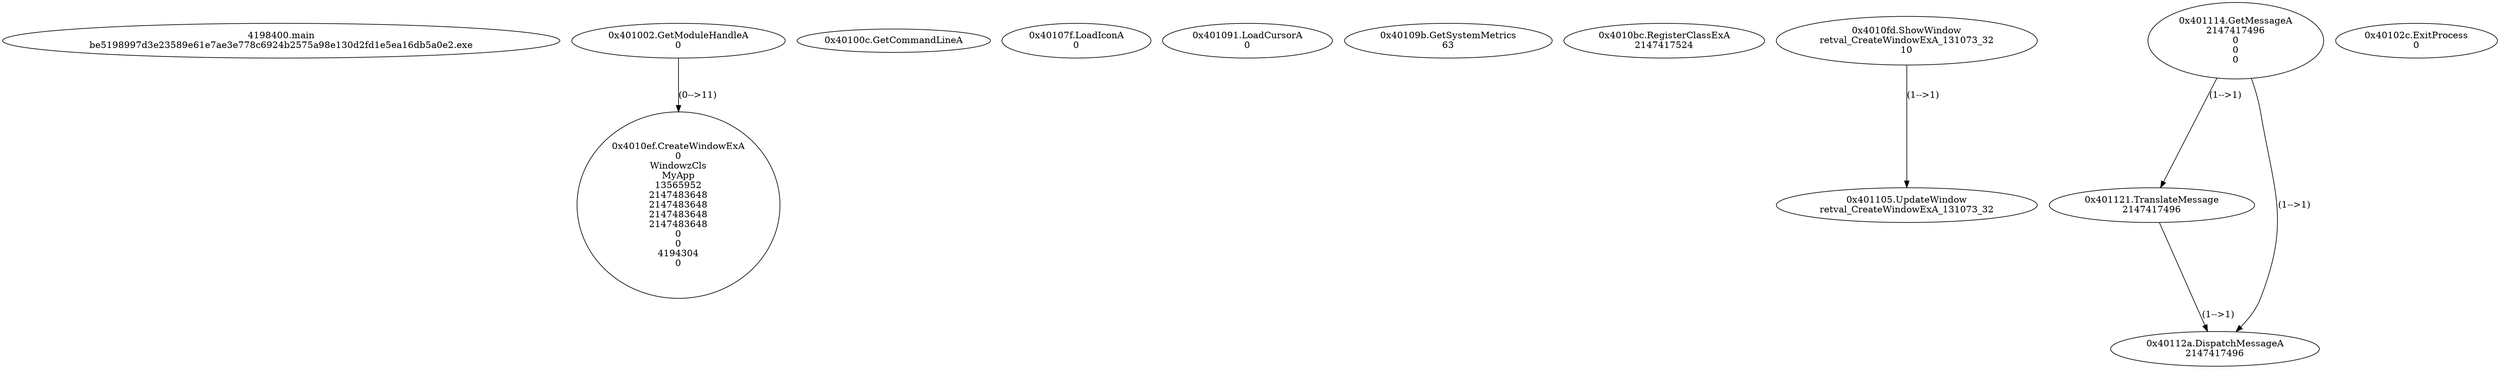 // Global SCDG with merge call
digraph {
	0 [label="4198400.main
be5198997d3e23589e61e7ae3e778c6924b2575a98e130d2fd1e5ea16db5a0e2.exe"]
	1 [label="0x401002.GetModuleHandleA
0"]
	2 [label="0x40100c.GetCommandLineA
"]
	3 [label="0x40107f.LoadIconA
0
"]
	4 [label="0x401091.LoadCursorA
0
"]
	5 [label="0x40109b.GetSystemMetrics
63"]
	6 [label="0x4010bc.RegisterClassExA
2147417524"]
	7 [label="0x4010ef.CreateWindowExA
0
WindowzCls
MyApp
13565952
2147483648
2147483648
2147483648
2147483648
0
0
4194304
0"]
	1 -> 7 [label="(0-->11)"]
	8 [label="0x4010fd.ShowWindow
retval_CreateWindowExA_131073_32
10"]
	9 [label="0x401105.UpdateWindow
retval_CreateWindowExA_131073_32"]
	8 -> 9 [label="(1-->1)"]
	10 [label="0x401114.GetMessageA
2147417496
0
0
0"]
	11 [label="0x401121.TranslateMessage
2147417496"]
	10 -> 11 [label="(1-->1)"]
	12 [label="0x40112a.DispatchMessageA
2147417496"]
	10 -> 12 [label="(1-->1)"]
	11 -> 12 [label="(1-->1)"]
	13 [label="0x40102c.ExitProcess
0"]
}
